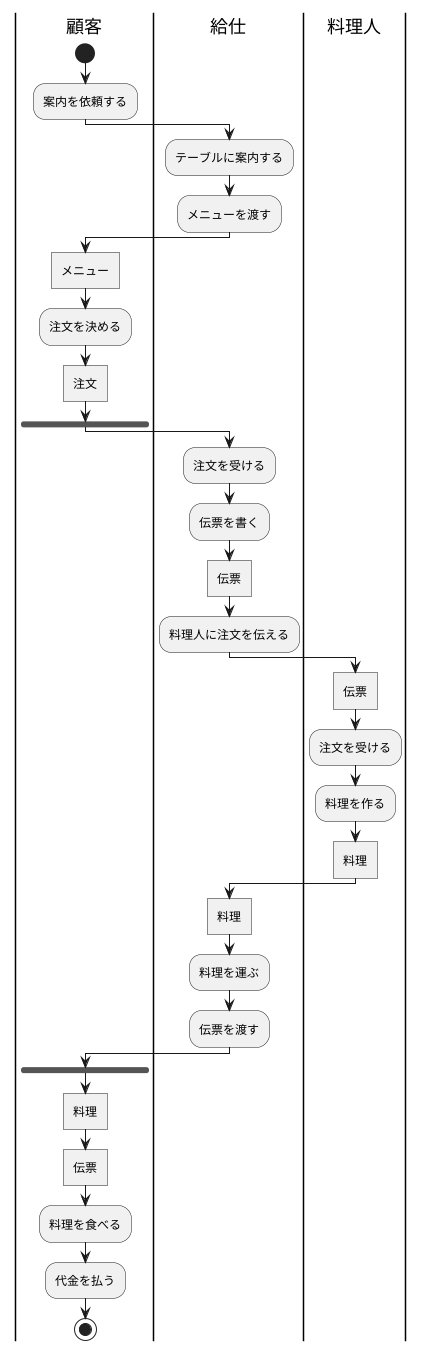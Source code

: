 @startuml

|顧客|
|給仕|
|料理人|

|顧客|
start
:案内を依頼する;
|顧客|
    |給仕|
    :テーブルに案内する;
    :メニューを渡す;
    |給仕|
|顧客|
:メニュー]
:注文を決める;
:注文]
fork
|顧客|
    |給仕|
    :注文を受ける;
    :伝票を書く;
    :伝票]
    :料理人に注文を伝える;
    |給仕|
        |料理人|
        :伝票]
        :注文を受ける;
        :料理を作る;
        :料理]
        |料理人|
    |給仕|
    :料理]
    :料理を運ぶ;
    :伝票を渡す;
    |給仕|
|顧客|
end fork
:料理]
:伝票]
:料理を食べる;
:代金を払う;
|顧客|  
stop

@enduml